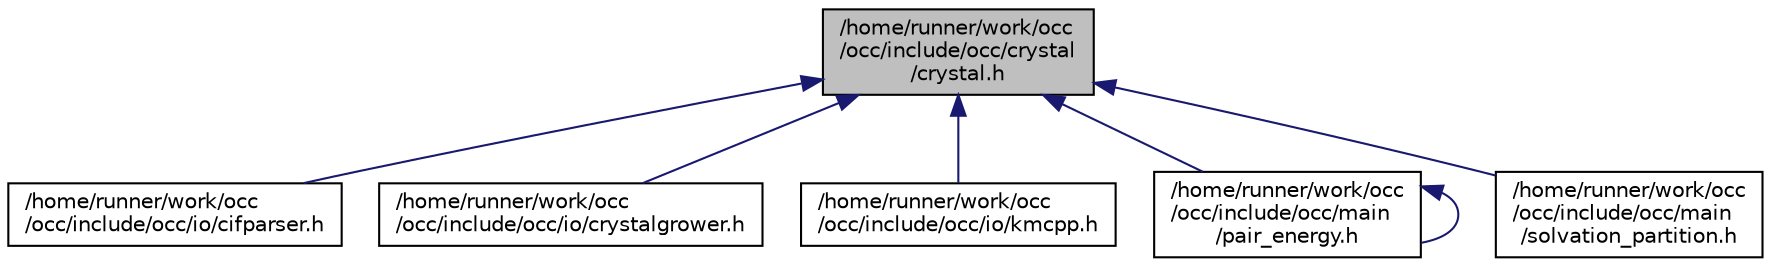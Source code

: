 digraph "/home/runner/work/occ/occ/include/occ/crystal/crystal.h"
{
 // LATEX_PDF_SIZE
  bgcolor="transparent";
  edge [fontname="Helvetica",fontsize="10",labelfontname="Helvetica",labelfontsize="10"];
  node [fontname="Helvetica",fontsize="10",shape=record];
  Node1 [label="/home/runner/work/occ\l/occ/include/occ/crystal\l/crystal.h",height=0.2,width=0.4,color="black", fillcolor="grey75", style="filled", fontcolor="black",tooltip=" "];
  Node1 -> Node2 [dir="back",color="midnightblue",fontsize="10",style="solid",fontname="Helvetica"];
  Node2 [label="/home/runner/work/occ\l/occ/include/occ/io/cifparser.h",height=0.2,width=0.4,color="black",URL="$cifparser_8h.html",tooltip=" "];
  Node1 -> Node3 [dir="back",color="midnightblue",fontsize="10",style="solid",fontname="Helvetica"];
  Node3 [label="/home/runner/work/occ\l/occ/include/occ/io/crystalgrower.h",height=0.2,width=0.4,color="black",URL="$crystalgrower_8h.html",tooltip=" "];
  Node1 -> Node4 [dir="back",color="midnightblue",fontsize="10",style="solid",fontname="Helvetica"];
  Node4 [label="/home/runner/work/occ\l/occ/include/occ/io/kmcpp.h",height=0.2,width=0.4,color="black",URL="$kmcpp_8h.html",tooltip=" "];
  Node1 -> Node5 [dir="back",color="midnightblue",fontsize="10",style="solid",fontname="Helvetica"];
  Node5 [label="/home/runner/work/occ\l/occ/include/occ/main\l/pair_energy.h",height=0.2,width=0.4,color="black",URL="$pair__energy_8h.html",tooltip=" "];
  Node5 -> Node5 [dir="back",color="midnightblue",fontsize="10",style="solid",fontname="Helvetica"];
  Node1 -> Node6 [dir="back",color="midnightblue",fontsize="10",style="solid",fontname="Helvetica"];
  Node6 [label="/home/runner/work/occ\l/occ/include/occ/main\l/solvation_partition.h",height=0.2,width=0.4,color="black",URL="$solvation__partition_8h.html",tooltip=" "];
}
